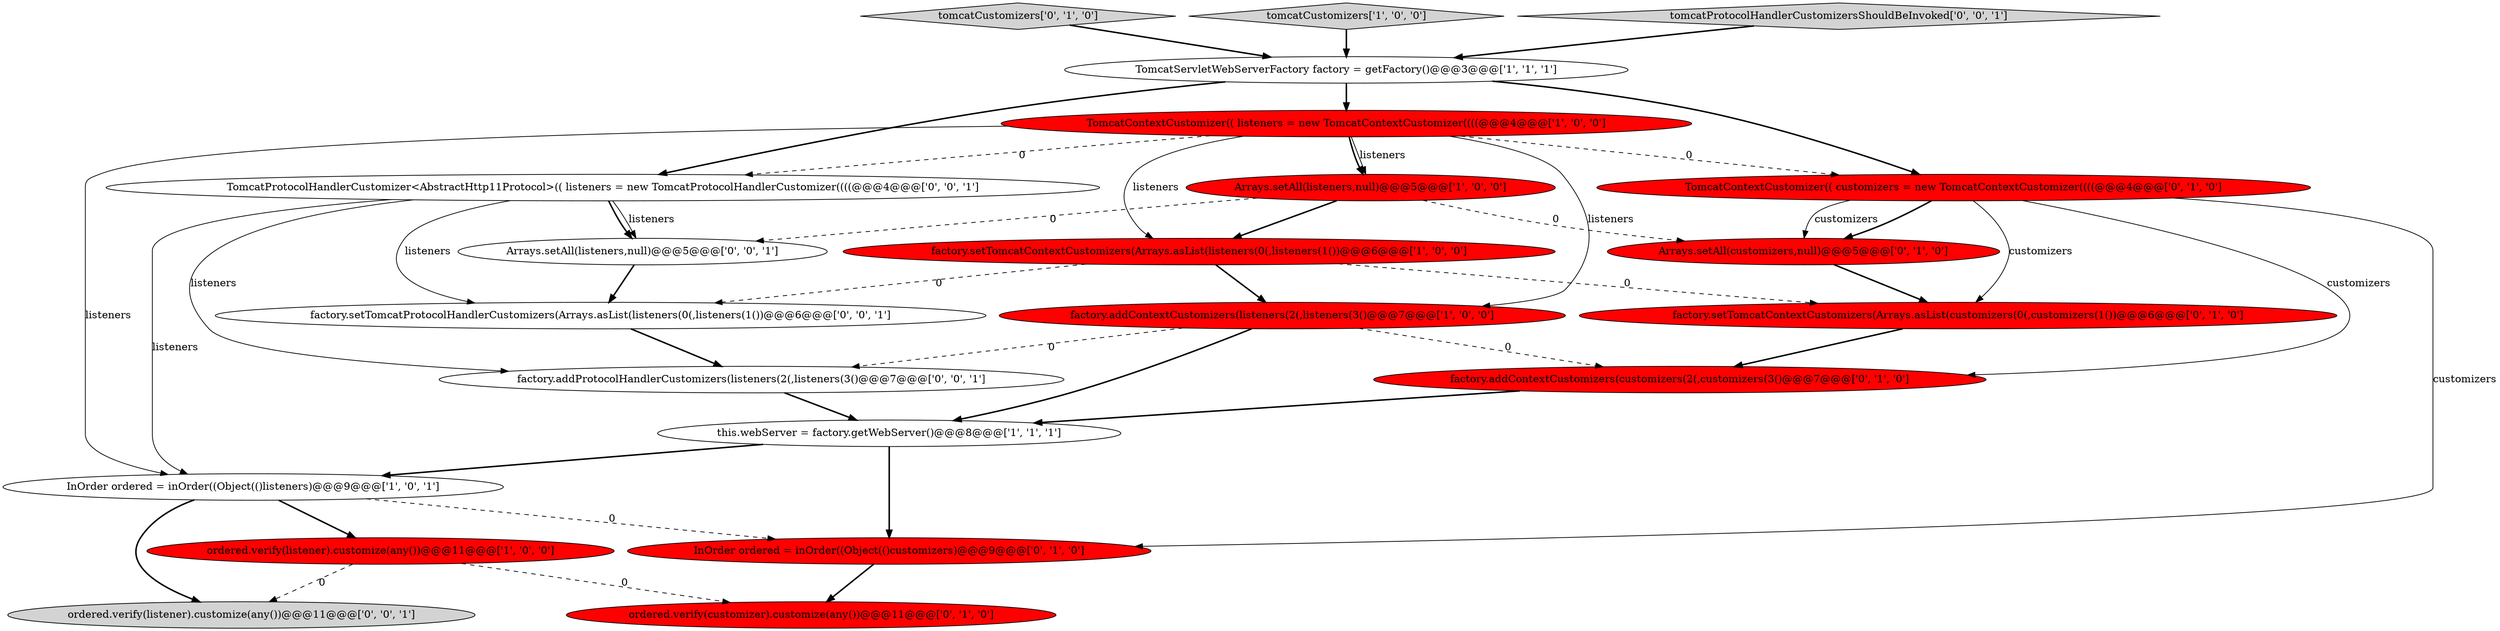 digraph {
21 [style = filled, label = "factory.addProtocolHandlerCustomizers(listeners(2(,listeners(3()@@@7@@@['0', '0', '1']", fillcolor = white, shape = ellipse image = "AAA0AAABBB3BBB"];
3 [style = filled, label = "factory.addContextCustomizers(listeners(2(,listeners(3()@@@7@@@['1', '0', '0']", fillcolor = red, shape = ellipse image = "AAA1AAABBB1BBB"];
8 [style = filled, label = "ordered.verify(listener).customize(any())@@@11@@@['1', '0', '0']", fillcolor = red, shape = ellipse image = "AAA1AAABBB1BBB"];
6 [style = filled, label = "Arrays.setAll(listeners,null)@@@5@@@['1', '0', '0']", fillcolor = red, shape = ellipse image = "AAA1AAABBB1BBB"];
2 [style = filled, label = "factory.setTomcatContextCustomizers(Arrays.asList(listeners(0(,listeners(1())@@@6@@@['1', '0', '0']", fillcolor = red, shape = ellipse image = "AAA1AAABBB1BBB"];
9 [style = filled, label = "factory.setTomcatContextCustomizers(Arrays.asList(customizers(0(,customizers(1())@@@6@@@['0', '1', '0']", fillcolor = red, shape = ellipse image = "AAA1AAABBB2BBB"];
18 [style = filled, label = "Arrays.setAll(listeners,null)@@@5@@@['0', '0', '1']", fillcolor = white, shape = ellipse image = "AAA0AAABBB3BBB"];
13 [style = filled, label = "factory.addContextCustomizers(customizers(2(,customizers(3()@@@7@@@['0', '1', '0']", fillcolor = red, shape = ellipse image = "AAA1AAABBB2BBB"];
11 [style = filled, label = "TomcatContextCustomizer(( customizers = new TomcatContextCustomizer((((@@@4@@@['0', '1', '0']", fillcolor = red, shape = ellipse image = "AAA1AAABBB2BBB"];
0 [style = filled, label = "InOrder ordered = inOrder((Object(()listeners)@@@9@@@['1', '0', '1']", fillcolor = white, shape = ellipse image = "AAA0AAABBB1BBB"];
10 [style = filled, label = "ordered.verify(customizer).customize(any())@@@11@@@['0', '1', '0']", fillcolor = red, shape = ellipse image = "AAA1AAABBB2BBB"];
14 [style = filled, label = "Arrays.setAll(customizers,null)@@@5@@@['0', '1', '0']", fillcolor = red, shape = ellipse image = "AAA1AAABBB2BBB"];
16 [style = filled, label = "TomcatProtocolHandlerCustomizer<AbstractHttp11Protocol>(( listeners = new TomcatProtocolHandlerCustomizer((((@@@4@@@['0', '0', '1']", fillcolor = white, shape = ellipse image = "AAA0AAABBB3BBB"];
12 [style = filled, label = "tomcatCustomizers['0', '1', '0']", fillcolor = lightgray, shape = diamond image = "AAA0AAABBB2BBB"];
4 [style = filled, label = "this.webServer = factory.getWebServer()@@@8@@@['1', '1', '1']", fillcolor = white, shape = ellipse image = "AAA0AAABBB1BBB"];
5 [style = filled, label = "tomcatCustomizers['1', '0', '0']", fillcolor = lightgray, shape = diamond image = "AAA0AAABBB1BBB"];
1 [style = filled, label = "TomcatServletWebServerFactory factory = getFactory()@@@3@@@['1', '1', '1']", fillcolor = white, shape = ellipse image = "AAA0AAABBB1BBB"];
17 [style = filled, label = "ordered.verify(listener).customize(any())@@@11@@@['0', '0', '1']", fillcolor = lightgray, shape = ellipse image = "AAA0AAABBB3BBB"];
7 [style = filled, label = "TomcatContextCustomizer(( listeners = new TomcatContextCustomizer((((@@@4@@@['1', '0', '0']", fillcolor = red, shape = ellipse image = "AAA1AAABBB1BBB"];
15 [style = filled, label = "InOrder ordered = inOrder((Object(()customizers)@@@9@@@['0', '1', '0']", fillcolor = red, shape = ellipse image = "AAA1AAABBB2BBB"];
19 [style = filled, label = "tomcatProtocolHandlerCustomizersShouldBeInvoked['0', '0', '1']", fillcolor = lightgray, shape = diamond image = "AAA0AAABBB3BBB"];
20 [style = filled, label = "factory.setTomcatProtocolHandlerCustomizers(Arrays.asList(listeners(0(,listeners(1())@@@6@@@['0', '0', '1']", fillcolor = white, shape = ellipse image = "AAA0AAABBB3BBB"];
15->10 [style = bold, label=""];
11->15 [style = solid, label="customizers"];
16->18 [style = bold, label=""];
8->10 [style = dashed, label="0"];
2->20 [style = dashed, label="0"];
3->21 [style = dashed, label="0"];
11->14 [style = bold, label=""];
7->0 [style = solid, label="listeners"];
11->13 [style = solid, label="customizers"];
0->17 [style = bold, label=""];
7->16 [style = dashed, label="0"];
2->3 [style = bold, label=""];
4->15 [style = bold, label=""];
16->18 [style = solid, label="listeners"];
7->11 [style = dashed, label="0"];
11->14 [style = solid, label="customizers"];
0->15 [style = dashed, label="0"];
11->9 [style = solid, label="customizers"];
6->14 [style = dashed, label="0"];
3->13 [style = dashed, label="0"];
12->1 [style = bold, label=""];
3->4 [style = bold, label=""];
1->7 [style = bold, label=""];
4->0 [style = bold, label=""];
1->11 [style = bold, label=""];
6->18 [style = dashed, label="0"];
6->2 [style = bold, label=""];
20->21 [style = bold, label=""];
5->1 [style = bold, label=""];
18->20 [style = bold, label=""];
19->1 [style = bold, label=""];
7->6 [style = solid, label="listeners"];
16->20 [style = solid, label="listeners"];
7->3 [style = solid, label="listeners"];
1->16 [style = bold, label=""];
16->0 [style = solid, label="listeners"];
2->9 [style = dashed, label="0"];
7->6 [style = bold, label=""];
16->21 [style = solid, label="listeners"];
0->8 [style = bold, label=""];
9->13 [style = bold, label=""];
8->17 [style = dashed, label="0"];
14->9 [style = bold, label=""];
7->2 [style = solid, label="listeners"];
21->4 [style = bold, label=""];
13->4 [style = bold, label=""];
}
